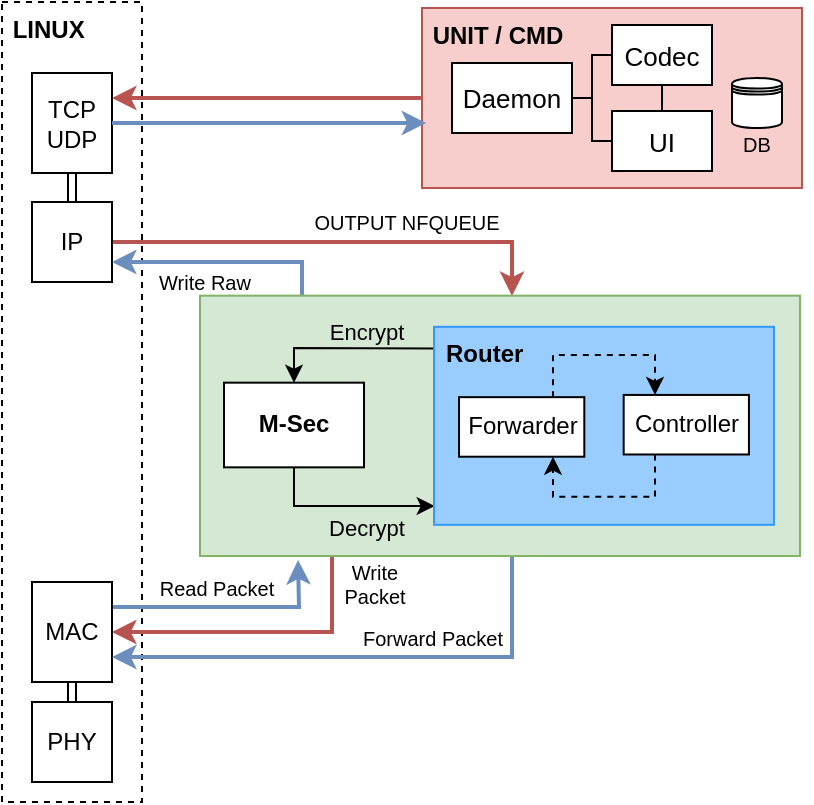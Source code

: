 <mxfile version="14.5.8" type="device" pages="3"><diagram id="5V9IpJG2Mq7XQ7FDajJJ" name="Network Stack"><mxGraphModel dx="782" dy="469" grid="0" gridSize="10" guides="1" tooltips="1" connect="1" arrows="1" fold="1" page="1" pageScale="1" pageWidth="850" pageHeight="1100" math="0" shadow="0"><root><mxCell id="0"/><mxCell id="1" parent="0"/><mxCell id="uyIm-p0YDJLJDPI5Q0Kb-51" value="&amp;nbsp;LINUX" style="rounded=0;whiteSpace=wrap;html=1;dashed=1;labelBackgroundColor=#ffffff;fontSize=12;fontColor=#000000;align=left;verticalAlign=top;fontStyle=1" parent="1" vertex="1"><mxGeometry x="305" y="130" width="70" height="400" as="geometry"/></mxCell><mxCell id="uyIm-p0YDJLJDPI5Q0Kb-44" style="edgeStyle=orthogonalEdgeStyle;rounded=0;orthogonalLoop=1;jettySize=auto;html=1;exitX=0.5;exitY=1;exitDx=0;exitDy=0;entryX=0.5;entryY=0;entryDx=0;entryDy=0;startArrow=classic;startFill=1;endArrow=classic;endFill=1;fontSize=10;fontColor=#000000;shape=link;" parent="1" source="uyIm-p0YDJLJDPI5Q0Kb-2" target="uyIm-p0YDJLJDPI5Q0Kb-3" edge="1"><mxGeometry relative="1" as="geometry"/></mxCell><mxCell id="uyIm-p0YDJLJDPI5Q0Kb-2" value="TCP&lt;br&gt;UDP" style="rounded=0;whiteSpace=wrap;html=1;" parent="1" vertex="1"><mxGeometry x="320" y="165.5" width="40" height="50" as="geometry"/></mxCell><mxCell id="uyIm-p0YDJLJDPI5Q0Kb-8" style="edgeStyle=orthogonalEdgeStyle;rounded=0;orthogonalLoop=1;jettySize=auto;html=1;exitX=1;exitY=0.5;exitDx=0;exitDy=0;fillColor=#f8cecc;strokeColor=#b85450;endArrow=classic;endFill=1;strokeWidth=2;" parent="1" source="uyIm-p0YDJLJDPI5Q0Kb-3" edge="1"><mxGeometry relative="1" as="geometry"><Array as="points"><mxPoint x="560" y="250"/></Array><mxPoint x="560" y="277" as="targetPoint"/></mxGeometry></mxCell><mxCell id="uyIm-p0YDJLJDPI5Q0Kb-9" value="OUTPUT NFQUEUE" style="edgeLabel;html=1;align=center;verticalAlign=middle;resizable=0;points=[];labelBackgroundColor=#ffffff;fontSize=10;" parent="uyIm-p0YDJLJDPI5Q0Kb-8" vertex="1" connectable="0"><mxGeometry x="0.044" y="1" relative="1" as="geometry"><mxPoint x="28.57" y="-8.97" as="offset"/></mxGeometry></mxCell><mxCell id="uyIm-p0YDJLJDPI5Q0Kb-3" value="IP" style="rounded=0;whiteSpace=wrap;html=1;" parent="1" vertex="1"><mxGeometry x="320" y="230" width="40" height="40" as="geometry"/></mxCell><mxCell id="uyIm-p0YDJLJDPI5Q0Kb-10" style="edgeStyle=orthogonalEdgeStyle;rounded=0;orthogonalLoop=1;jettySize=auto;html=1;entryX=1;entryY=0.5;entryDx=0;entryDy=0;fillColor=#f8cecc;strokeColor=#b85450;strokeWidth=2;" parent="1" target="uyIm-p0YDJLJDPI5Q0Kb-5" edge="1"><mxGeometry relative="1" as="geometry"><mxPoint x="470" y="400" as="sourcePoint"/><Array as="points"><mxPoint x="470" y="445"/></Array></mxGeometry></mxCell><mxCell id="uyIm-p0YDJLJDPI5Q0Kb-11" value="Write&lt;br&gt;Packet" style="edgeLabel;html=1;align=center;verticalAlign=middle;resizable=0;points=[];labelBackgroundColor=#ffffff;fontSize=10;" parent="uyIm-p0YDJLJDPI5Q0Kb-10" vertex="1" connectable="0"><mxGeometry x="-0.476" y="-23" relative="1" as="geometry"><mxPoint x="43.99" y="-19.54" as="offset"/></mxGeometry></mxCell><mxCell id="uyIm-p0YDJLJDPI5Q0Kb-17" style="edgeStyle=orthogonalEdgeStyle;rounded=0;orthogonalLoop=1;jettySize=auto;html=1;entryX=1;entryY=0.75;entryDx=0;entryDy=0;fillColor=#dae8fc;strokeColor=#6c8ebf;strokeWidth=2;" parent="1" target="uyIm-p0YDJLJDPI5Q0Kb-3" edge="1"><mxGeometry relative="1" as="geometry"><mxPoint x="455" y="280" as="sourcePoint"/><Array as="points"><mxPoint x="455" y="260"/></Array></mxGeometry></mxCell><mxCell id="uyIm-p0YDJLJDPI5Q0Kb-18" value="Write Raw" style="edgeLabel;html=1;align=center;verticalAlign=middle;resizable=0;points=[];labelBackgroundColor=#ffffff;fontSize=10;" parent="uyIm-p0YDJLJDPI5Q0Kb-17" vertex="1" connectable="0"><mxGeometry x="-0.799" y="-1" relative="1" as="geometry"><mxPoint x="-50.02" y="1.43" as="offset"/></mxGeometry></mxCell><mxCell id="uyIm-p0YDJLJDPI5Q0Kb-15" style="edgeStyle=orthogonalEdgeStyle;rounded=0;orthogonalLoop=1;jettySize=auto;html=1;exitX=1;exitY=0.25;exitDx=0;exitDy=0;fillColor=#dae8fc;strokeColor=#6c8ebf;endArrow=classic;endFill=1;strokeWidth=2;" parent="1" source="uyIm-p0YDJLJDPI5Q0Kb-5" edge="1"><mxGeometry relative="1" as="geometry"><mxPoint x="453" y="409" as="targetPoint"/></mxGeometry></mxCell><mxCell id="uyIm-p0YDJLJDPI5Q0Kb-16" value="Read Packet" style="edgeLabel;html=1;align=center;verticalAlign=middle;resizable=0;points=[];labelBackgroundColor=#ffffff;fontSize=10;" parent="uyIm-p0YDJLJDPI5Q0Kb-15" vertex="1" connectable="0"><mxGeometry x="-0.107" y="-1" relative="1" as="geometry"><mxPoint x="-0.11" y="-10.51" as="offset"/></mxGeometry></mxCell><mxCell id="uyIm-p0YDJLJDPI5Q0Kb-45" style="edgeStyle=orthogonalEdgeStyle;shape=link;rounded=0;orthogonalLoop=1;jettySize=auto;html=1;exitX=0.5;exitY=1;exitDx=0;exitDy=0;entryX=0.5;entryY=0;entryDx=0;entryDy=0;startArrow=classic;startFill=1;endArrow=classic;endFill=1;fontSize=10;fontColor=#000000;" parent="1" source="uyIm-p0YDJLJDPI5Q0Kb-5" target="uyIm-p0YDJLJDPI5Q0Kb-6" edge="1"><mxGeometry relative="1" as="geometry"/></mxCell><mxCell id="uyIm-p0YDJLJDPI5Q0Kb-5" value="MAC" style="rounded=0;whiteSpace=wrap;html=1;" parent="1" vertex="1"><mxGeometry x="320" y="420" width="40" height="50" as="geometry"/></mxCell><mxCell id="uyIm-p0YDJLJDPI5Q0Kb-6" value="PHY" style="rounded=0;whiteSpace=wrap;html=1;" parent="1" vertex="1"><mxGeometry x="320" y="480" width="40" height="40" as="geometry"/></mxCell><mxCell id="uyIm-p0YDJLJDPI5Q0Kb-39" style="edgeStyle=orthogonalEdgeStyle;rounded=0;orthogonalLoop=1;jettySize=auto;html=1;entryX=1;entryY=0.75;entryDx=0;entryDy=0;startArrow=none;startFill=0;endArrow=classic;endFill=1;fontSize=10;fontColor=#000000;fillColor=#dae8fc;strokeColor=#6c8ebf;strokeWidth=2;" parent="1" target="uyIm-p0YDJLJDPI5Q0Kb-5" edge="1"><mxGeometry relative="1" as="geometry"><mxPoint x="560" y="399" as="sourcePoint"/><Array as="points"><mxPoint x="560" y="458"/></Array></mxGeometry></mxCell><mxCell id="uyIm-p0YDJLJDPI5Q0Kb-40" value="Forward Packet" style="edgeLabel;html=1;align=center;verticalAlign=middle;resizable=0;points=[];fontSize=10;fontColor=#000000;" parent="uyIm-p0YDJLJDPI5Q0Kb-39" vertex="1" connectable="0"><mxGeometry x="-0.475" y="-2" relative="1" as="geometry"><mxPoint x="-30.72" y="-7.5" as="offset"/></mxGeometry></mxCell><mxCell id="WRYvxs06fNvGMcjHhf7N-6" value="" style="group;spacing=0;" parent="1" vertex="1" connectable="0"><mxGeometry x="404" y="280" width="306" height="127" as="geometry"/></mxCell><mxCell id="uyIm-p0YDJLJDPI5Q0Kb-23" value="" style="rounded=0;whiteSpace=wrap;html=1;labelBackgroundColor=none;allowArrows=0;connectable=0;fillColor=#d5e8d4;strokeColor=#82b366;align=right;verticalAlign=bottom;" parent="WRYvxs06fNvGMcjHhf7N-6" vertex="1"><mxGeometry y="-3.175" width="300" height="130.175" as="geometry"/></mxCell><mxCell id="uyIm-p0YDJLJDPI5Q0Kb-24" value="&lt;b&gt;M-Sec&lt;/b&gt;" style="rounded=0;whiteSpace=wrap;html=1;" parent="WRYvxs06fNvGMcjHhf7N-6" vertex="1"><mxGeometry x="12" y="40.333" width="70" height="42.333" as="geometry"/></mxCell><mxCell id="Pn_MKhn2EJ84t6JaRt1C-10" value="Decrypt" style="endArrow=classic;html=1;exitX=0.5;exitY=1;exitDx=0;exitDy=0;rounded=0;labelBackgroundColor=none;entryX=0.002;entryY=0.905;entryDx=0;entryDy=0;entryPerimeter=0;" parent="WRYvxs06fNvGMcjHhf7N-6" source="uyIm-p0YDJLJDPI5Q0Kb-24" target="Pn_MKhn2EJ84t6JaRt1C-1" edge="1"><mxGeometry x="0.222" y="-11" width="50" height="50" relative="1" as="geometry"><mxPoint x="-29" y="92.192" as="sourcePoint"/><mxPoint x="103" y="102" as="targetPoint"/><Array as="points"><mxPoint x="47" y="102"/></Array><mxPoint as="offset"/></mxGeometry></mxCell><mxCell id="Pn_MKhn2EJ84t6JaRt1C-11" value="&lt;span&gt;Encrypt&lt;/span&gt;" style="endArrow=classic;html=1;entryX=0.5;entryY=0;entryDx=0;entryDy=0;rounded=0;fontStyle=0;labelBackgroundColor=none;exitX=0.006;exitY=0.11;exitDx=0;exitDy=0;exitPerimeter=0;" parent="WRYvxs06fNvGMcjHhf7N-6" source="Pn_MKhn2EJ84t6JaRt1C-1" target="uyIm-p0YDJLJDPI5Q0Kb-24" edge="1"><mxGeometry x="-0.209" y="-8" width="50" height="50" relative="1" as="geometry"><mxPoint x="117" y="18.108" as="sourcePoint"/><mxPoint x="21" y="39.275" as="targetPoint"/><Array as="points"><mxPoint x="47" y="23"/></Array><mxPoint as="offset"/></mxGeometry></mxCell><mxCell id="Pn_MKhn2EJ84t6JaRt1C-8" value="" style="group;spacingBottom=0;" parent="WRYvxs06fNvGMcjHhf7N-6" vertex="1" connectable="0"><mxGeometry x="117" y="12.41" width="170" height="99" as="geometry"/></mxCell><mxCell id="Pn_MKhn2EJ84t6JaRt1C-1" value="Router" style="rounded=0;whiteSpace=wrap;html=1;verticalAlign=top;align=left;fontStyle=1;fontSize=12;spacingTop=0;spacingLeft=4;fillColor=#99CCFF;spacingBottom=1;strokeColor=#3399FF;" parent="Pn_MKhn2EJ84t6JaRt1C-8" vertex="1"><mxGeometry width="170.0" height="99.0" as="geometry"/></mxCell><mxCell id="Pn_MKhn2EJ84t6JaRt1C-2" value="Forwarder" style="rounded=0;whiteSpace=wrap;html=1;" parent="Pn_MKhn2EJ84t6JaRt1C-8" vertex="1"><mxGeometry x="12.526" y="35.171" width="62.632" height="29.774" as="geometry"/></mxCell><mxCell id="Pn_MKhn2EJ84t6JaRt1C-3" style="edgeStyle=orthogonalEdgeStyle;rounded=0;orthogonalLoop=1;jettySize=auto;html=1;exitX=0.25;exitY=1;exitDx=0;exitDy=0;entryX=0.75;entryY=1;entryDx=0;entryDy=0;startArrow=none;startFill=0;endArrow=classic;endFill=1;fontColor=#000000;dashed=1;" parent="Pn_MKhn2EJ84t6JaRt1C-8" source="Pn_MKhn2EJ84t6JaRt1C-5" target="Pn_MKhn2EJ84t6JaRt1C-2" edge="1"><mxGeometry x="-438.421" y="-203.024" as="geometry"/></mxCell><mxCell id="Pn_MKhn2EJ84t6JaRt1C-5" value="Controller" style="rounded=0;whiteSpace=wrap;html=1;" parent="Pn_MKhn2EJ84t6JaRt1C-8" vertex="1"><mxGeometry x="94.842" y="34.055" width="62.632" height="29.774" as="geometry"/></mxCell><mxCell id="Pn_MKhn2EJ84t6JaRt1C-6" style="edgeStyle=orthogonalEdgeStyle;rounded=0;orthogonalLoop=1;jettySize=auto;html=1;exitX=0.75;exitY=0;exitDx=0;exitDy=0;entryX=0.25;entryY=0;entryDx=0;entryDy=0;startArrow=none;startFill=0;endArrow=classic;endFill=1;fontColor=#FFD966;dashed=1;" parent="Pn_MKhn2EJ84t6JaRt1C-8" source="Pn_MKhn2EJ84t6JaRt1C-2" target="Pn_MKhn2EJ84t6JaRt1C-5" edge="1"><mxGeometry x="-438.421" y="-203.024" as="geometry"/></mxCell><mxCell id="goRtBjPy2XAbWtVN05Wm-3" value="" style="endArrow=classic;html=1;strokeWidth=2;exitX=0;exitY=0.5;exitDx=0;exitDy=0;entryX=1;entryY=0.25;entryDx=0;entryDy=0;fillColor=#f8cecc;strokeColor=#b85450;" edge="1" parent="1" source="uyIm-p0YDJLJDPI5Q0Kb-1" target="uyIm-p0YDJLJDPI5Q0Kb-2"><mxGeometry width="50" height="50" relative="1" as="geometry"><mxPoint x="375" y="347" as="sourcePoint"/><mxPoint x="425" y="297" as="targetPoint"/></mxGeometry></mxCell><mxCell id="goRtBjPy2XAbWtVN05Wm-5" value="" style="group" vertex="1" connectable="0" parent="1"><mxGeometry x="515" y="133" width="190" height="90" as="geometry"/></mxCell><mxCell id="uyIm-p0YDJLJDPI5Q0Kb-1" value="&amp;nbsp;UNIT / CMD" style="rounded=0;whiteSpace=wrap;html=1;verticalAlign=top;align=left;fontStyle=1;fontSize=12;fillColor=#f8cecc;strokeColor=#b85450;" parent="goRtBjPy2XAbWtVN05Wm-5" vertex="1"><mxGeometry width="190" height="90" as="geometry"/></mxCell><mxCell id="uyIm-p0YDJLJDPI5Q0Kb-52" value="Daemon" style="rounded=0;whiteSpace=wrap;html=1;labelBackgroundColor=#ffffff;fontSize=13;fontColor=#000000;align=center;" parent="goRtBjPy2XAbWtVN05Wm-5" vertex="1"><mxGeometry x="15" y="27.5" width="60" height="35" as="geometry"/></mxCell><mxCell id="Z-sskT5wdLq-rXDuoxyc-2" style="edgeStyle=orthogonalEdgeStyle;rounded=0;orthogonalLoop=1;jettySize=auto;html=1;exitX=1;exitY=0.5;exitDx=0;exitDy=0;entryX=1;entryY=0.5;entryDx=0;entryDy=0;endArrow=none;endFill=0;" parent="goRtBjPy2XAbWtVN05Wm-5" source="uyIm-p0YDJLJDPI5Q0Kb-53" target="uyIm-p0YDJLJDPI5Q0Kb-52" edge="1"><mxGeometry relative="1" as="geometry"><Array as="points"><mxPoint x="85" y="67"/><mxPoint x="85" y="45"/></Array></mxGeometry></mxCell><mxCell id="uyIm-p0YDJLJDPI5Q0Kb-53" value="UI" style="whiteSpace=wrap;html=1;rounded=0;labelBackgroundColor=#ffffff;fontSize=13;fontColor=#000000;align=center;direction=west;horizontal=1;" parent="goRtBjPy2XAbWtVN05Wm-5" vertex="1"><mxGeometry x="95" y="51.5" width="50" height="30" as="geometry"/></mxCell><mxCell id="Z-sskT5wdLq-rXDuoxyc-1" style="edgeStyle=orthogonalEdgeStyle;rounded=0;orthogonalLoop=1;jettySize=auto;html=1;exitX=0.5;exitY=0;exitDx=0;exitDy=0;entryX=0.5;entryY=1;entryDx=0;entryDy=0;endArrow=none;endFill=0;" parent="goRtBjPy2XAbWtVN05Wm-5" source="uyIm-p0YDJLJDPI5Q0Kb-54" target="uyIm-p0YDJLJDPI5Q0Kb-53" edge="1"><mxGeometry relative="1" as="geometry"/></mxCell><mxCell id="Z-sskT5wdLq-rXDuoxyc-3" style="edgeStyle=orthogonalEdgeStyle;rounded=0;orthogonalLoop=1;jettySize=auto;html=1;exitX=1;exitY=0.5;exitDx=0;exitDy=0;entryX=1;entryY=0.5;entryDx=0;entryDy=0;endArrow=none;endFill=0;" parent="goRtBjPy2XAbWtVN05Wm-5" source="uyIm-p0YDJLJDPI5Q0Kb-54" target="uyIm-p0YDJLJDPI5Q0Kb-52" edge="1"><mxGeometry relative="1" as="geometry"><Array as="points"><mxPoint x="85" y="24"/><mxPoint x="85" y="45"/></Array></mxGeometry></mxCell><mxCell id="uyIm-p0YDJLJDPI5Q0Kb-54" value="Codec" style="whiteSpace=wrap;html=1;rounded=0;labelBackgroundColor=#ffffff;fontSize=13;fontColor=#000000;align=center;direction=west;horizontal=1;" parent="goRtBjPy2XAbWtVN05Wm-5" vertex="1"><mxGeometry x="95" y="8.5" width="50" height="30" as="geometry"/></mxCell><mxCell id="uyIm-p0YDJLJDPI5Q0Kb-59" value="&lt;font style=&quot;font-size: 10px&quot;&gt;DB&lt;/font&gt;" style="shape=datastore;whiteSpace=wrap;html=1;rounded=0;labelBackgroundColor=none;fontSize=12;fontColor=#000000;align=center;verticalAlign=middle;labelPosition=center;verticalLabelPosition=bottom;horizontal=1;spacingTop=-10;" parent="goRtBjPy2XAbWtVN05Wm-5" vertex="1"><mxGeometry x="155" y="35" width="25" height="25" as="geometry"/></mxCell><mxCell id="goRtBjPy2XAbWtVN05Wm-6" value="" style="endArrow=classic;html=1;strokeWidth=2;fillColor=#dae8fc;strokeColor=#6c8ebf;exitX=1;exitY=0.5;exitDx=0;exitDy=0;entryX=0.011;entryY=0.639;entryDx=0;entryDy=0;entryPerimeter=0;rounded=0;" edge="1" parent="1" source="uyIm-p0YDJLJDPI5Q0Kb-2" target="uyIm-p0YDJLJDPI5Q0Kb-1"><mxGeometry width="50" height="50" relative="1" as="geometry"><mxPoint x="360" y="201" as="sourcePoint"/><mxPoint x="501" y="207" as="targetPoint"/></mxGeometry></mxCell></root></mxGraphModel></diagram><diagram name="M-Sec" id="OewIHaRJJhhhtfNExuI6"><mxGraphModel dx="782" dy="469" grid="1" gridSize="10" guides="1" tooltips="1" connect="1" arrows="1" fold="1" page="1" pageScale="1" pageWidth="850" pageHeight="1100" math="0" shadow="0"><root><mxCell id="VeoDeN39tOem8C-oL1BW-0"/><mxCell id="VeoDeN39tOem8C-oL1BW-1" parent="VeoDeN39tOem8C-oL1BW-0"/><mxCell id="VeoDeN39tOem8C-oL1BW-18" style="edgeStyle=orthogonalEdgeStyle;rounded=0;orthogonalLoop=1;jettySize=auto;html=1;exitX=0.5;exitY=1;exitDx=0;exitDy=0;entryX=0.5;entryY=0;entryDx=0;entryDy=0;startArrow=classic;startFill=1;endArrow=classic;endFill=1;fontSize=10;fontColor=#000000;shape=link;" parent="VeoDeN39tOem8C-oL1BW-1" source="VeoDeN39tOem8C-oL1BW-19" target="VeoDeN39tOem8C-oL1BW-22" edge="1"><mxGeometry relative="1" as="geometry"/></mxCell><mxCell id="VeoDeN39tOem8C-oL1BW-19" value="TCP&lt;br&gt;UDP" style="rounded=0;whiteSpace=wrap;html=1;" parent="VeoDeN39tOem8C-oL1BW-1" vertex="1"><mxGeometry x="170" y="270" width="40" height="46" as="geometry"/></mxCell><mxCell id="VeoDeN39tOem8C-oL1BW-22" value="IP" style="rounded=0;whiteSpace=wrap;html=1;" parent="VeoDeN39tOem8C-oL1BW-1" vertex="1"><mxGeometry x="170" y="326" width="40" height="29" as="geometry"/></mxCell><mxCell id="VeoDeN39tOem8C-oL1BW-29" style="edgeStyle=orthogonalEdgeStyle;shape=link;rounded=0;orthogonalLoop=1;jettySize=auto;html=1;entryX=0.5;entryY=0;entryDx=0;entryDy=0;startArrow=classic;startFill=1;endArrow=classic;endFill=1;fontSize=10;fontColor=#000000;" parent="VeoDeN39tOem8C-oL1BW-1" source="VeoDeN39tOem8C-oL1BW-32" target="VeoDeN39tOem8C-oL1BW-33" edge="1"><mxGeometry relative="1" as="geometry"/></mxCell><mxCell id="VeoDeN39tOem8C-oL1BW-32" value="MAC" style="rounded=0;whiteSpace=wrap;html=1;" parent="VeoDeN39tOem8C-oL1BW-1" vertex="1"><mxGeometry x="170" y="444.5" width="40" height="29" as="geometry"/></mxCell><mxCell id="VeoDeN39tOem8C-oL1BW-33" value="PHY" style="rounded=0;whiteSpace=wrap;html=1;" parent="VeoDeN39tOem8C-oL1BW-1" vertex="1"><mxGeometry x="170" y="483.5" width="40" height="40" as="geometry"/></mxCell><mxCell id="shrUnxyHLhEDwPtkf1jm-1" value="" style="endArrow=classic;startArrow=classic;html=1;labelBackgroundColor=none;strokeWidth=2;exitX=1;exitY=0.5;exitDx=0;exitDy=0;entryX=0.5;entryY=0;entryDx=0;entryDy=0;rounded=0;edgeStyle=orthogonalEdgeStyle;" parent="VeoDeN39tOem8C-oL1BW-1" source="VeoDeN39tOem8C-oL1BW-22" target="5oIw-1Kx2l1ys3ubDiXj-0" edge="1"><mxGeometry width="50" height="50" relative="1" as="geometry"><mxPoint x="380" y="450" as="sourcePoint"/><mxPoint x="430" y="400" as="targetPoint"/></mxGeometry></mxCell><mxCell id="shrUnxyHLhEDwPtkf1jm-2" value="" style="endArrow=classic;startArrow=classic;html=1;labelBackgroundColor=none;strokeWidth=2;exitX=1;exitY=0.5;exitDx=0;exitDy=0;entryX=0.5;entryY=1;entryDx=0;entryDy=0;rounded=0;edgeStyle=orthogonalEdgeStyle;" parent="VeoDeN39tOem8C-oL1BW-1" source="VeoDeN39tOem8C-oL1BW-32" target="5oIw-1Kx2l1ys3ubDiXj-0" edge="1"><mxGeometry width="50" height="50" relative="1" as="geometry"><mxPoint x="380" y="450" as="sourcePoint"/><mxPoint x="430" y="400" as="targetPoint"/></mxGeometry></mxCell><mxCell id="dboCPtyDT8Ke8HgIzG8V-0" value="Router" style="rounded=0;whiteSpace=wrap;html=1;verticalAlign=middle;align=center;fontStyle=1;fontSize=12;spacingTop=0;spacingLeft=4;fillColor=#99CCFF;spacingBottom=1;strokeColor=#007FFF;" parent="VeoDeN39tOem8C-oL1BW-1" vertex="1"><mxGeometry x="540" y="385" width="90" height="40" as="geometry"/></mxCell><mxCell id="shrUnxyHLhEDwPtkf1jm-0" value="" style="endArrow=classic;startArrow=classic;html=1;labelBackgroundColor=none;strokeWidth=2;entryX=0;entryY=0.5;entryDx=0;entryDy=0;exitX=1;exitY=0.5;exitDx=0;exitDy=0;" parent="VeoDeN39tOem8C-oL1BW-1" source="5oIw-1Kx2l1ys3ubDiXj-0" target="dboCPtyDT8Ke8HgIzG8V-0" edge="1"><mxGeometry x="160" y="410" width="50" height="50" as="geometry"><mxPoint x="340" y="470" as="sourcePoint"/><mxPoint x="390" y="420" as="targetPoint"/></mxGeometry></mxCell><mxCell id="yPQDGs3OioCSEAjLfKfD-6" value="&lt;font style=&quot;font-size: 14px&quot;&gt;Protects against MAC spoofing&lt;/font&gt;" style="text;html=1;strokeColor=none;fillColor=none;align=center;verticalAlign=middle;whiteSpace=wrap;rounded=0;" parent="VeoDeN39tOem8C-oL1BW-1" vertex="1"><mxGeometry x="480" y="314" width="120" height="20" as="geometry"/></mxCell><mxCell id="5oIw-1Kx2l1ys3ubDiXj-0" value="M-Sec" style="rounded=0;whiteSpace=wrap;html=1;verticalAlign=top;align=left;fontStyle=1;fontSize=12;fillColor=#d5e8d4;strokeColor=#82b366;spacingLeft=2;connectable=0;allowArrows=0;" parent="VeoDeN39tOem8C-oL1BW-1" vertex="1"><mxGeometry x="270" y="370" width="210" height="70" as="geometry"/></mxCell><mxCell id="5oIw-1Kx2l1ys3ubDiXj-3" value="Encrypt/Decrypt" style="rounded=0;whiteSpace=wrap;html=1;align=center;" parent="VeoDeN39tOem8C-oL1BW-1" vertex="1"><mxGeometry x="287.78" y="396.06" width="92.223" height="24" as="geometry"/></mxCell><mxCell id="yPQDGs3OioCSEAjLfKfD-3" value="Secure ARP" style="rounded=0;whiteSpace=wrap;html=1;align=center;" parent="VeoDeN39tOem8C-oL1BW-1" vertex="1"><mxGeometry x="387.003" y="396.004" width="75.452" height="24.056" as="geometry"/></mxCell><mxCell id="eWfgAaX_Q1FLkzxWkrbj-2" style="edgeStyle=orthogonalEdgeStyle;rounded=0;orthogonalLoop=1;jettySize=auto;html=1;exitX=0;exitY=0.5;exitDx=0;exitDy=0;entryX=1;entryY=0.5;entryDx=0;entryDy=0;startArrow=classic;startFill=1;strokeWidth=2;" parent="VeoDeN39tOem8C-oL1BW-1" source="eWfgAaX_Q1FLkzxWkrbj-0" target="VeoDeN39tOem8C-oL1BW-19" edge="1"><mxGeometry relative="1" as="geometry"/></mxCell><mxCell id="eWfgAaX_Q1FLkzxWkrbj-0" value="CMD / Unit" style="rounded=0;whiteSpace=wrap;html=1;fillColor=#fff2cc;strokeColor=#d6b656;" parent="VeoDeN39tOem8C-oL1BW-1" vertex="1"><mxGeometry x="301" y="272" width="89" height="42" as="geometry"/></mxCell><mxCell id="eWfgAaX_Q1FLkzxWkrbj-4" style="edgeStyle=orthogonalEdgeStyle;orthogonalLoop=1;jettySize=auto;html=1;exitX=0;exitY=0.5;exitDx=0;exitDy=0;startArrow=none;startFill=0;strokeWidth=2;endArrow=classic;endFill=1;curved=1;" parent="VeoDeN39tOem8C-oL1BW-1" source="eWfgAaX_Q1FLkzxWkrbj-3" edge="1"><mxGeometry relative="1" as="geometry"><mxPoint x="340" y="270" as="targetPoint"/></mxGeometry></mxCell><mxCell id="eWfgAaX_Q1FLkzxWkrbj-3" value="&lt;font style=&quot;font-size: 14px&quot;&gt;HMAC Authentication&lt;/font&gt;" style="text;html=1;strokeColor=none;fillColor=none;align=center;verticalAlign=middle;whiteSpace=wrap;rounded=0;" parent="VeoDeN39tOem8C-oL1BW-1" vertex="1"><mxGeometry x="380" y="230" width="120" height="20" as="geometry"/></mxCell><mxCell id="eWfgAaX_Q1FLkzxWkrbj-5" style="edgeStyle=orthogonalEdgeStyle;orthogonalLoop=1;jettySize=auto;html=1;exitX=0;exitY=0.5;exitDx=0;exitDy=0;entryX=0.75;entryY=0;entryDx=0;entryDy=0;startArrow=none;startFill=0;endArrow=classic;endFill=1;strokeWidth=2;curved=1;" parent="VeoDeN39tOem8C-oL1BW-1" source="yPQDGs3OioCSEAjLfKfD-6" target="yPQDGs3OioCSEAjLfKfD-3" edge="1"><mxGeometry relative="1" as="geometry"/></mxCell></root></mxGraphModel></diagram><diagram id="9ibdjhpnhtt3RfrE74tZ" name="Router"><mxGraphModel dx="782" dy="469" grid="1" gridSize="10" guides="1" tooltips="1" connect="1" arrows="1" fold="1" page="1" pageScale="1" pageWidth="827" pageHeight="1169" math="0" shadow="0"><root><mxCell id="Q3uDkIwlXqzXPuT9UpWB-0"/><mxCell id="Q3uDkIwlXqzXPuT9UpWB-1" parent="Q3uDkIwlXqzXPuT9UpWB-0"/><mxCell id="Q3uDkIwlXqzXPuT9UpWB-2" value="Router" style="rounded=0;whiteSpace=wrap;html=1;verticalAlign=top;align=left;fontStyle=1;fontSize=12;spacingTop=0;spacingLeft=4;fillColor=#99CCFF;spacingBottom=1;strokeColor=#3399FF;" parent="Q3uDkIwlXqzXPuT9UpWB-1" vertex="1"><mxGeometry x="240" y="120" width="300" height="180" as="geometry"/></mxCell><mxCell id="Q3uDkIwlXqzXPuT9UpWB-3" value="Forwarder" style="rounded=0;whiteSpace=wrap;html=1;align=center;" parent="Q3uDkIwlXqzXPuT9UpWB-1" vertex="1"><mxGeometry x="260" y="205" width="90" height="30" as="geometry"/></mxCell><mxCell id="8y6fbo4dFnpWMZiD9thl-4" value="" style="group" parent="Q3uDkIwlXqzXPuT9UpWB-1" vertex="1" connectable="0"><mxGeometry x="390" y="130" width="140" height="160" as="geometry"/></mxCell><mxCell id="8y6fbo4dFnpWMZiD9thl-0" value="Controller" style="rounded=0;whiteSpace=wrap;html=1;verticalAlign=top;align=left;fontStyle=1;fontSize=12;fillColor=#fff2cc;strokeColor=#d6b656;spacingLeft=2;" parent="8y6fbo4dFnpWMZiD9thl-4" vertex="1"><mxGeometry width="140" height="160" as="geometry"/></mxCell><mxCell id="8y6fbo4dFnpWMZiD9thl-1" value="ZHLS" style="rounded=0;whiteSpace=wrap;html=1;fillColor=#ffffff;align=center;" parent="8y6fbo4dFnpWMZiD9thl-4" vertex="1"><mxGeometry x="17.5" y="30" width="105" height="30" as="geometry"/></mxCell><mxCell id="8y6fbo4dFnpWMZiD9thl-2" value="ODMRP" style="rounded=0;whiteSpace=wrap;html=1;fillColor=#ffffff;align=center;" parent="8y6fbo4dFnpWMZiD9thl-4" vertex="1"><mxGeometry x="17.5" y="70" width="105" height="30" as="geometry"/></mxCell><mxCell id="8y6fbo4dFnpWMZiD9thl-3" value="Broadcasting" style="rounded=0;whiteSpace=wrap;html=1;fillColor=#ffffff;align=center;" parent="8y6fbo4dFnpWMZiD9thl-4" vertex="1"><mxGeometry x="20" y="110" width="105" height="30" as="geometry"/></mxCell><mxCell id="e9BhrYsUohfDTQF5gW00-0" value="" style="endArrow=classic;startArrow=classic;html=1;labelBackgroundColor=none;strokeWidth=2;exitX=1;exitY=0.5;exitDx=0;exitDy=0;" parent="Q3uDkIwlXqzXPuT9UpWB-1" source="Q3uDkIwlXqzXPuT9UpWB-3" edge="1"><mxGeometry width="50" height="50" relative="1" as="geometry"><mxPoint x="380" y="270" as="sourcePoint"/><mxPoint x="390" y="220" as="targetPoint"/></mxGeometry></mxCell></root></mxGraphModel></diagram></mxfile>